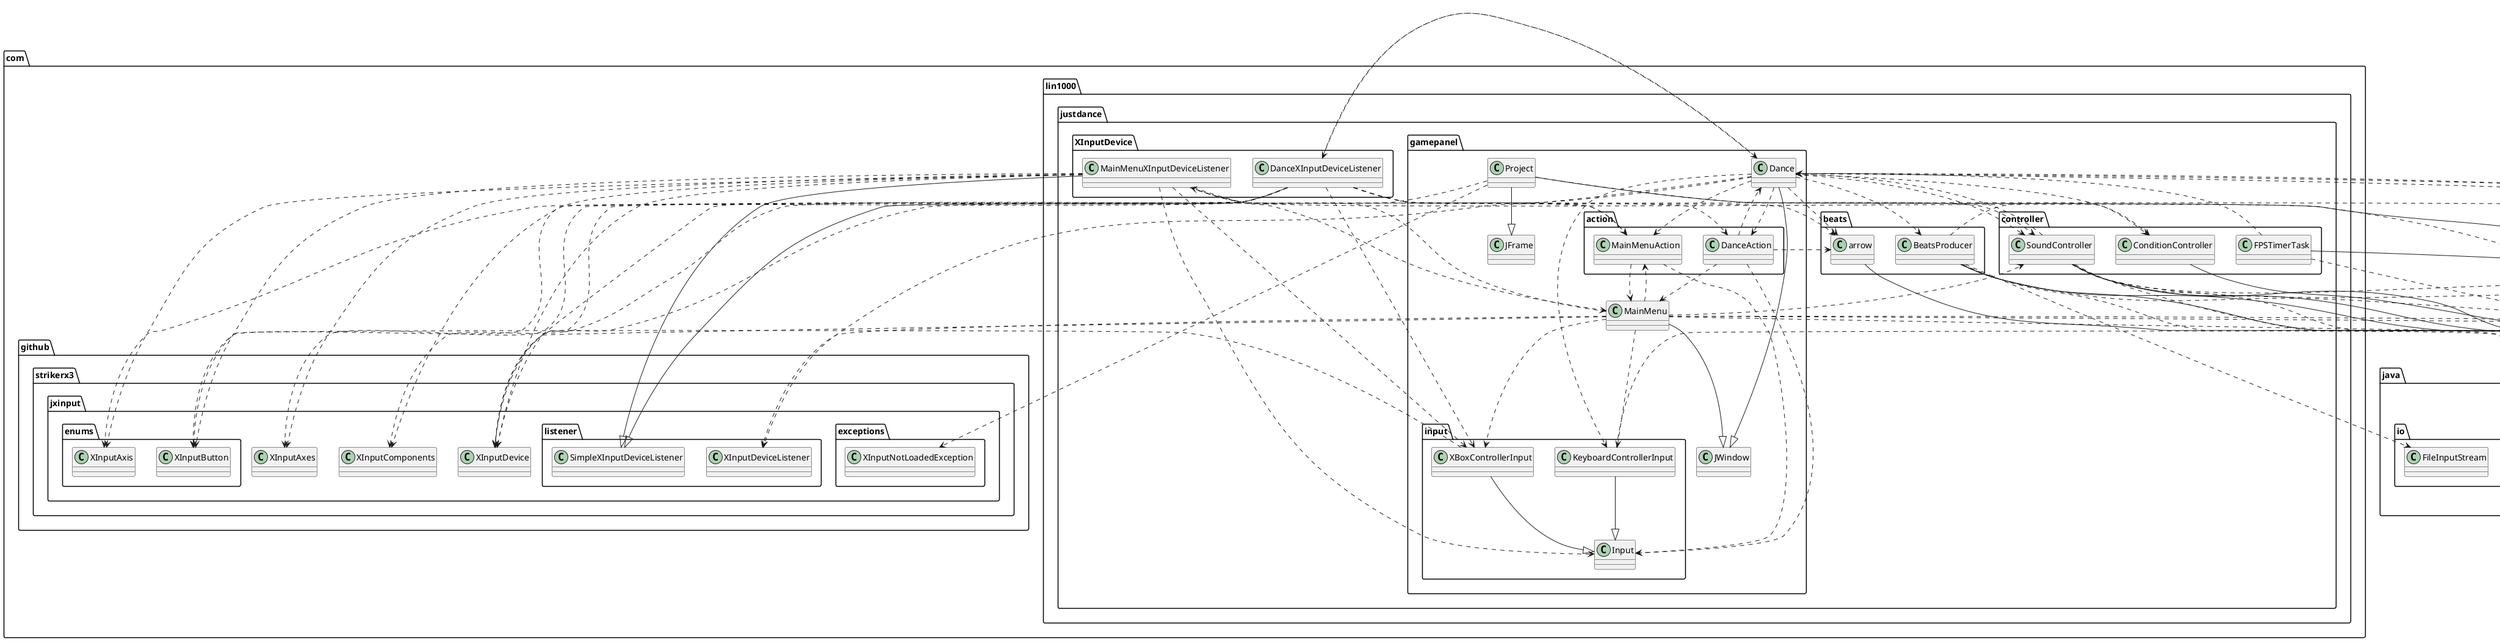 @startuml
annotation java.lang.Override
class com.github.strikerx3.jxinput.XInputAxes
class com.github.strikerx3.jxinput.XInputComponents
class com.github.strikerx3.jxinput.XInputDevice
class com.github.strikerx3.jxinput.enums.XInputAxis
class com.github.strikerx3.jxinput.enums.XInputButton
class com.github.strikerx3.jxinput.exceptions.XInputNotLoadedException
class com.github.strikerx3.jxinput.listener.SimpleXInputDeviceListener
class com.github.strikerx3.jxinput.listener.XInputDeviceListener
class com.lin1000.justdance.XInputDevice.DanceXInputDeviceListener
class com.lin1000.justdance.XInputDevice.MainMenuXInputDeviceListener
class com.lin1000.justdance.beats.BeatsProducer
class com.lin1000.justdance.beats.arrow
class com.lin1000.justdance.controller.ConditionController
class com.lin1000.justdance.controller.FPSTimerTask
class com.lin1000.justdance.controller.SoundController
class com.lin1000.justdance.gamepanel.Dance
class com.lin1000.justdance.gamepanel.JFrame
class com.lin1000.justdance.gamepanel.JWindow
class com.lin1000.justdance.gamepanel.MainMenu
class com.lin1000.justdance.gamepanel.Project
class com.lin1000.justdance.gamepanel.action.DanceAction
class com.lin1000.justdance.gamepanel.action.MainMenuAction
class com.lin1000.justdance.gamepanel.input.Input
class com.lin1000.justdance.gamepanel.input.KeyboardControllerInput
class com.lin1000.justdance.gamepanel.input.XBoxControllerInput
class java.awt.event.KeyAdapter
class java.awt.event.KeyEvent
class java.io.File
class java.io.FileInputStream
class java.io.IOException
class java.lang.Object
class java.util.Timer
class java.util.TimerTask
class java.util.Vector
interface java.lang.Runnable
com.lin1000.justdance.XInputDevice.DanceXInputDeviceListener ..> java.lang.Override
com.lin1000.justdance.XInputDevice.DanceXInputDeviceListener ..> com.github.strikerx3.jxinput.XInputAxes
com.lin1000.justdance.XInputDevice.DanceXInputDeviceListener ..> com.github.strikerx3.jxinput.XInputComponents
com.lin1000.justdance.XInputDevice.DanceXInputDeviceListener ..> com.github.strikerx3.jxinput.XInputDevice
com.lin1000.justdance.XInputDevice.DanceXInputDeviceListener ..> com.github.strikerx3.jxinput.enums.XInputAxis
com.lin1000.justdance.XInputDevice.DanceXInputDeviceListener ..> com.github.strikerx3.jxinput.enums.XInputButton
com.lin1000.justdance.XInputDevice.DanceXInputDeviceListener --|> com.github.strikerx3.jxinput.listener.SimpleXInputDeviceListener
com.lin1000.justdance.XInputDevice.DanceXInputDeviceListener ..> com.lin1000.justdance.beats.arrow
com.lin1000.justdance.XInputDevice.DanceXInputDeviceListener ..> com.lin1000.justdance.gamepanel.Dance
com.lin1000.justdance.XInputDevice.DanceXInputDeviceListener ..> com.lin1000.justdance.gamepanel.action.DanceAction
com.lin1000.justdance.XInputDevice.DanceXInputDeviceListener ..> com.lin1000.justdance.gamepanel.action.MainMenuAction
com.lin1000.justdance.XInputDevice.DanceXInputDeviceListener ..> com.lin1000.justdance.gamepanel.input.XBoxControllerInput
com.lin1000.justdance.XInputDevice.MainMenuXInputDeviceListener ..> java.lang.Override
com.lin1000.justdance.XInputDevice.MainMenuXInputDeviceListener ..> com.github.strikerx3.jxinput.XInputAxes
com.lin1000.justdance.XInputDevice.MainMenuXInputDeviceListener ..> com.github.strikerx3.jxinput.XInputComponents
com.lin1000.justdance.XInputDevice.MainMenuXInputDeviceListener ..> com.github.strikerx3.jxinput.XInputDevice
com.lin1000.justdance.XInputDevice.MainMenuXInputDeviceListener ..> com.github.strikerx3.jxinput.enums.XInputAxis
com.lin1000.justdance.XInputDevice.MainMenuXInputDeviceListener ..> com.github.strikerx3.jxinput.enums.XInputButton
com.lin1000.justdance.XInputDevice.MainMenuXInputDeviceListener --|> com.github.strikerx3.jxinput.listener.SimpleXInputDeviceListener
com.lin1000.justdance.XInputDevice.MainMenuXInputDeviceListener ..> com.lin1000.justdance.gamepanel.MainMenu
com.lin1000.justdance.XInputDevice.MainMenuXInputDeviceListener ..> com.lin1000.justdance.gamepanel.action.MainMenuAction
com.lin1000.justdance.XInputDevice.MainMenuXInputDeviceListener ..> com.lin1000.justdance.gamepanel.input.Input
com.lin1000.justdance.XInputDevice.MainMenuXInputDeviceListener ..> com.lin1000.justdance.gamepanel.input.XBoxControllerInput
com.lin1000.justdance.beats.BeatsProducer ..> com.lin1000.justdance.controller.ConditionController
com.lin1000.justdance.beats.BeatsProducer ..> java.io.File
com.lin1000.justdance.beats.BeatsProducer ..> java.io.FileInputStream
com.lin1000.justdance.beats.BeatsProducer --|> java.lang.Object
com.lin1000.justdance.beats.BeatsProducer ..> java.util.Vector
com.lin1000.justdance.beats.BeatsProducer --|> java.lang.Runnable
com.lin1000.justdance.beats.arrow --|> java.lang.Object
com.lin1000.justdance.controller.ConditionController --|> java.lang.Object
com.lin1000.justdance.controller.FPSTimerTask ..> java.lang.Override
com.lin1000.justdance.controller.FPSTimerTask ..> com.lin1000.justdance.gamepanel.Dance
com.lin1000.justdance.controller.FPSTimerTask --|> java.util.TimerTask
com.lin1000.justdance.controller.SoundController ..> com.lin1000.justdance.gamepanel.Dance
com.lin1000.justdance.controller.SoundController ..> java.io.File
com.lin1000.justdance.controller.SoundController ..> java.io.IOException
com.lin1000.justdance.controller.SoundController --|> java.lang.Object
com.lin1000.justdance.controller.SoundController ..> java.util.Timer
com.lin1000.justdance.controller.SoundController ..> java.util.Vector
com.lin1000.justdance.controller.SoundController --|> java.lang.Runnable
com.lin1000.justdance.gamepanel.Dance ..> java.lang.Override
com.lin1000.justdance.gamepanel.Dance ..> com.github.strikerx3.jxinput.XInputDevice
com.lin1000.justdance.gamepanel.Dance ..> com.github.strikerx3.jxinput.listener.XInputDeviceListener
com.lin1000.justdance.gamepanel.Dance ..> com.lin1000.justdance.XInputDevice.DanceXInputDeviceListener
com.lin1000.justdance.gamepanel.Dance ..> com.lin1000.justdance.beats.BeatsProducer
com.lin1000.justdance.gamepanel.Dance ..> com.lin1000.justdance.beats.arrow
com.lin1000.justdance.gamepanel.Dance ..> com.lin1000.justdance.controller.ConditionController
com.lin1000.justdance.gamepanel.Dance ..> com.lin1000.justdance.controller.SoundController
com.lin1000.justdance.gamepanel.Dance --|> com.lin1000.justdance.gamepanel.JWindow
com.lin1000.justdance.gamepanel.Dance ..> com.lin1000.justdance.gamepanel.action.DanceAction
com.lin1000.justdance.gamepanel.Dance ..> com.lin1000.justdance.gamepanel.action.MainMenuAction
com.lin1000.justdance.gamepanel.Dance ..> com.lin1000.justdance.gamepanel.input.KeyboardControllerInput
com.lin1000.justdance.gamepanel.Dance ..> java.awt.event.KeyAdapter
com.lin1000.justdance.gamepanel.Dance ..> java.awt.event.KeyEvent
com.lin1000.justdance.gamepanel.MainMenu ..> java.lang.Override
com.lin1000.justdance.gamepanel.MainMenu ..> com.github.strikerx3.jxinput.XInputDevice
com.lin1000.justdance.gamepanel.MainMenu ..> com.github.strikerx3.jxinput.listener.XInputDeviceListener
com.lin1000.justdance.gamepanel.MainMenu ..> com.lin1000.justdance.XInputDevice.MainMenuXInputDeviceListener
com.lin1000.justdance.gamepanel.MainMenu ..> com.lin1000.justdance.controller.SoundController
com.lin1000.justdance.gamepanel.MainMenu --|> com.lin1000.justdance.gamepanel.JWindow
com.lin1000.justdance.gamepanel.MainMenu ..> com.lin1000.justdance.gamepanel.action.MainMenuAction
com.lin1000.justdance.gamepanel.MainMenu ..> com.lin1000.justdance.gamepanel.input.KeyboardControllerInput
com.lin1000.justdance.gamepanel.MainMenu ..> com.lin1000.justdance.gamepanel.input.XBoxControllerInput
com.lin1000.justdance.gamepanel.MainMenu ..> java.awt.event.KeyAdapter
com.lin1000.justdance.gamepanel.MainMenu ..> java.awt.event.KeyEvent
com.lin1000.justdance.gamepanel.Project ..> com.github.strikerx3.jxinput.XInputDevice
com.lin1000.justdance.gamepanel.Project ..> com.github.strikerx3.jxinput.exceptions.XInputNotLoadedException
com.lin1000.justdance.gamepanel.Project ..> com.lin1000.justdance.controller.SoundController
com.lin1000.justdance.gamepanel.Project --|> com.lin1000.justdance.gamepanel.JFrame
com.lin1000.justdance.gamepanel.Project --|> java.lang.Runnable
com.lin1000.justdance.gamepanel.action.DanceAction ..> com.lin1000.justdance.beats.arrow
com.lin1000.justdance.gamepanel.action.DanceAction ..> com.lin1000.justdance.gamepanel.Dance
com.lin1000.justdance.gamepanel.action.DanceAction ..> com.lin1000.justdance.gamepanel.MainMenu
com.lin1000.justdance.gamepanel.action.DanceAction ..> com.lin1000.justdance.gamepanel.input.Input
com.lin1000.justdance.gamepanel.action.MainMenuAction ..> com.lin1000.justdance.gamepanel.MainMenu
com.lin1000.justdance.gamepanel.action.MainMenuAction ..> com.lin1000.justdance.gamepanel.input.Input
com.lin1000.justdance.gamepanel.input.KeyboardControllerInput --|> com.lin1000.justdance.gamepanel.input.Input
com.lin1000.justdance.gamepanel.input.KeyboardControllerInput ..> java.awt.event.KeyEvent
com.lin1000.justdance.gamepanel.input.XBoxControllerInput ..> com.github.strikerx3.jxinput.enums.XInputButton
com.lin1000.justdance.gamepanel.input.XBoxControllerInput --|> com.lin1000.justdance.gamepanel.input.Input
@enduml